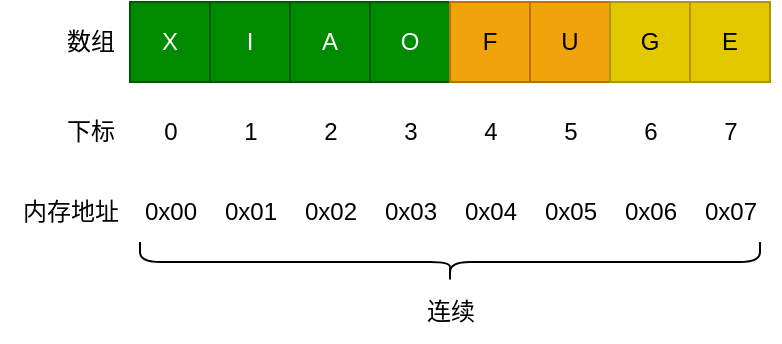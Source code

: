 <mxfile version="20.3.0" type="device"><diagram id="We2us53FMztc9sq0J5HE" name="第 1 页"><mxGraphModel dx="1184" dy="721" grid="1" gridSize="10" guides="1" tooltips="1" connect="1" arrows="1" fold="1" page="1" pageScale="1" pageWidth="827" pageHeight="1169" background="#FFFFFF" math="0" shadow="0"><root><mxCell id="0"/><mxCell id="1" parent="0"/><mxCell id="2jRYyM5Ym3WgqIOGIq1l-1" value="" style="shape=curlyBracket;whiteSpace=wrap;html=1;rounded=1;flipH=1;rotation=90;" vertex="1" parent="1"><mxGeometry x="425" y="210" width="20" height="310" as="geometry"/></mxCell><mxCell id="2jRYyM5Ym3WgqIOGIq1l-4" value="I" style="whiteSpace=wrap;html=1;aspect=fixed;fillColor=#008a00;strokeColor=#005700;fontColor=#ffffff;" vertex="1" parent="1"><mxGeometry x="315" y="235" width="40" height="40" as="geometry"/></mxCell><mxCell id="2jRYyM5Ym3WgqIOGIq1l-11" value="A" style="whiteSpace=wrap;html=1;aspect=fixed;fillColor=#008a00;strokeColor=#005700;fontColor=#ffffff;" vertex="1" parent="1"><mxGeometry x="355" y="235" width="40" height="40" as="geometry"/></mxCell><mxCell id="2jRYyM5Ym3WgqIOGIq1l-12" value="O" style="whiteSpace=wrap;html=1;aspect=fixed;fillColor=#008a00;strokeColor=#005700;fontColor=#ffffff;" vertex="1" parent="1"><mxGeometry x="395" y="235" width="40" height="40" as="geometry"/></mxCell><mxCell id="2jRYyM5Ym3WgqIOGIq1l-13" value="F" style="whiteSpace=wrap;html=1;aspect=fixed;fillColor=#f0a30a;fontColor=#000000;strokeColor=#BD7000;" vertex="1" parent="1"><mxGeometry x="435" y="235" width="40" height="40" as="geometry"/></mxCell><mxCell id="2jRYyM5Ym3WgqIOGIq1l-14" value="U" style="whiteSpace=wrap;html=1;aspect=fixed;fillColor=#f0a30a;fontColor=#000000;strokeColor=#BD7000;" vertex="1" parent="1"><mxGeometry x="475" y="235" width="40" height="40" as="geometry"/></mxCell><mxCell id="2jRYyM5Ym3WgqIOGIq1l-15" value="G" style="whiteSpace=wrap;html=1;aspect=fixed;fillColor=#e3c800;fontColor=#000000;strokeColor=#B09500;" vertex="1" parent="1"><mxGeometry x="515" y="235" width="40" height="40" as="geometry"/></mxCell><mxCell id="2jRYyM5Ym3WgqIOGIq1l-16" value="E" style="whiteSpace=wrap;html=1;aspect=fixed;fillColor=#e3c800;fontColor=#000000;strokeColor=#B09500;" vertex="1" parent="1"><mxGeometry x="555" y="235" width="40" height="40" as="geometry"/></mxCell><mxCell id="2jRYyM5Ym3WgqIOGIq1l-17" value="数组" style="text;html=1;resizable=0;autosize=1;align=center;verticalAlign=middle;points=[];fillColor=none;strokeColor=none;rounded=0;" vertex="1" parent="1"><mxGeometry x="230" y="240" width="50" height="30" as="geometry"/></mxCell><mxCell id="2jRYyM5Ym3WgqIOGIq1l-18" value="下标" style="text;html=1;resizable=0;autosize=1;align=center;verticalAlign=middle;points=[];fillColor=none;strokeColor=none;rounded=0;" vertex="1" parent="1"><mxGeometry x="230" y="285" width="50" height="30" as="geometry"/></mxCell><mxCell id="2jRYyM5Ym3WgqIOGIq1l-19" value="内存地址" style="text;html=1;resizable=0;autosize=1;align=center;verticalAlign=middle;points=[];fillColor=none;strokeColor=none;rounded=0;" vertex="1" parent="1"><mxGeometry x="210" y="325" width="70" height="30" as="geometry"/></mxCell><mxCell id="2jRYyM5Ym3WgqIOGIq1l-20" value="0" style="text;html=1;resizable=0;autosize=1;align=center;verticalAlign=middle;points=[];fillColor=none;strokeColor=none;rounded=0;" vertex="1" parent="1"><mxGeometry x="280" y="285" width="30" height="30" as="geometry"/></mxCell><mxCell id="2jRYyM5Ym3WgqIOGIq1l-22" value="1" style="text;html=1;resizable=0;autosize=1;align=center;verticalAlign=middle;points=[];fillColor=none;strokeColor=none;rounded=0;" vertex="1" parent="1"><mxGeometry x="320" y="285" width="30" height="30" as="geometry"/></mxCell><mxCell id="2jRYyM5Ym3WgqIOGIq1l-23" value="2" style="text;html=1;resizable=0;autosize=1;align=center;verticalAlign=middle;points=[];fillColor=none;strokeColor=none;rounded=0;" vertex="1" parent="1"><mxGeometry x="360" y="285" width="30" height="30" as="geometry"/></mxCell><mxCell id="2jRYyM5Ym3WgqIOGIq1l-24" value="3" style="text;html=1;resizable=0;autosize=1;align=center;verticalAlign=middle;points=[];fillColor=none;strokeColor=none;rounded=0;" vertex="1" parent="1"><mxGeometry x="400" y="285" width="30" height="30" as="geometry"/></mxCell><mxCell id="2jRYyM5Ym3WgqIOGIq1l-25" value="4" style="text;html=1;resizable=0;autosize=1;align=center;verticalAlign=middle;points=[];fillColor=none;strokeColor=none;rounded=0;" vertex="1" parent="1"><mxGeometry x="440" y="285" width="30" height="30" as="geometry"/></mxCell><mxCell id="2jRYyM5Ym3WgqIOGIq1l-26" value="5" style="text;html=1;resizable=0;autosize=1;align=center;verticalAlign=middle;points=[];fillColor=none;strokeColor=none;rounded=0;" vertex="1" parent="1"><mxGeometry x="480" y="285" width="30" height="30" as="geometry"/></mxCell><mxCell id="2jRYyM5Ym3WgqIOGIq1l-27" value="6" style="text;html=1;resizable=0;autosize=1;align=center;verticalAlign=middle;points=[];fillColor=none;strokeColor=none;rounded=0;" vertex="1" parent="1"><mxGeometry x="520" y="285" width="30" height="30" as="geometry"/></mxCell><mxCell id="2jRYyM5Ym3WgqIOGIq1l-28" value="7" style="text;html=1;resizable=0;autosize=1;align=center;verticalAlign=middle;points=[];fillColor=none;strokeColor=none;rounded=0;" vertex="1" parent="1"><mxGeometry x="560" y="285" width="30" height="30" as="geometry"/></mxCell><mxCell id="2jRYyM5Ym3WgqIOGIq1l-30" value="0x00" style="text;html=1;resizable=0;autosize=1;align=center;verticalAlign=middle;points=[];fillColor=none;strokeColor=none;rounded=0;" vertex="1" parent="1"><mxGeometry x="270" y="325" width="50" height="30" as="geometry"/></mxCell><mxCell id="2jRYyM5Ym3WgqIOGIq1l-31" value="0x01" style="text;html=1;resizable=0;autosize=1;align=center;verticalAlign=middle;points=[];fillColor=none;strokeColor=none;rounded=0;" vertex="1" parent="1"><mxGeometry x="310" y="325" width="50" height="30" as="geometry"/></mxCell><mxCell id="2jRYyM5Ym3WgqIOGIq1l-32" value="0x02" style="text;html=1;resizable=0;autosize=1;align=center;verticalAlign=middle;points=[];fillColor=none;strokeColor=none;rounded=0;" vertex="1" parent="1"><mxGeometry x="350" y="325" width="50" height="30" as="geometry"/></mxCell><mxCell id="2jRYyM5Ym3WgqIOGIq1l-33" value="0x03" style="text;html=1;resizable=0;autosize=1;align=center;verticalAlign=middle;points=[];fillColor=none;strokeColor=none;rounded=0;" vertex="1" parent="1"><mxGeometry x="390" y="325" width="50" height="30" as="geometry"/></mxCell><mxCell id="2jRYyM5Ym3WgqIOGIq1l-34" value="0x04" style="text;html=1;resizable=0;autosize=1;align=center;verticalAlign=middle;points=[];fillColor=none;strokeColor=none;rounded=0;" vertex="1" parent="1"><mxGeometry x="430" y="325" width="50" height="30" as="geometry"/></mxCell><mxCell id="2jRYyM5Ym3WgqIOGIq1l-35" value="0x05" style="text;html=1;resizable=0;autosize=1;align=center;verticalAlign=middle;points=[];fillColor=none;strokeColor=none;rounded=0;" vertex="1" parent="1"><mxGeometry x="470" y="325" width="50" height="30" as="geometry"/></mxCell><mxCell id="2jRYyM5Ym3WgqIOGIq1l-36" value="0x06" style="text;html=1;resizable=0;autosize=1;align=center;verticalAlign=middle;points=[];fillColor=none;strokeColor=none;rounded=0;" vertex="1" parent="1"><mxGeometry x="510" y="325" width="50" height="30" as="geometry"/></mxCell><mxCell id="2jRYyM5Ym3WgqIOGIq1l-37" value="0x07" style="text;html=1;resizable=0;autosize=1;align=center;verticalAlign=middle;points=[];fillColor=none;strokeColor=none;rounded=0;" vertex="1" parent="1"><mxGeometry x="550" y="325" width="50" height="30" as="geometry"/></mxCell><mxCell id="2jRYyM5Ym3WgqIOGIq1l-38" value="连续" style="text;html=1;resizable=0;autosize=1;align=center;verticalAlign=middle;points=[];fillColor=none;strokeColor=none;rounded=0;" vertex="1" parent="1"><mxGeometry x="410" y="375" width="50" height="30" as="geometry"/></mxCell><mxCell id="2jRYyM5Ym3WgqIOGIq1l-2" value="X" style="whiteSpace=wrap;html=1;aspect=fixed;fillColor=#008a00;fontColor=#ffffff;strokeColor=#005700;" vertex="1" parent="1"><mxGeometry x="275" y="235" width="40" height="40" as="geometry"/></mxCell></root></mxGraphModel></diagram></mxfile>
